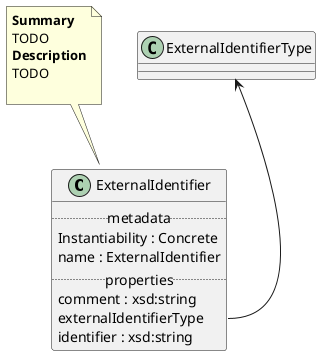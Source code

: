 @startuml
class ExternalIdentifier {
.. metadata ..
    Instantiability : Concrete
    name : ExternalIdentifier
.. properties ..
    comment : xsd:string
    externalIdentifierType
    identifier : xsd:string
}
note top of ExternalIdentifier
<b>Summary</b>
TODO
<b>Description</b>
TODO

end note
"ExternalIdentifierType" <-- "ExternalIdentifier::externalIdentifierType"
@enduml
